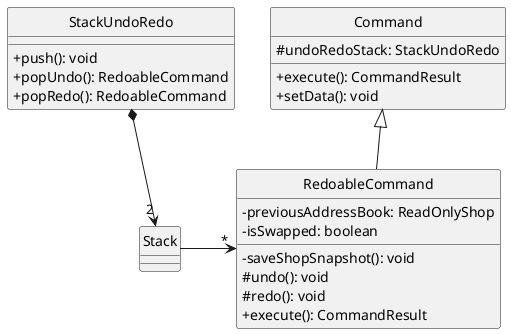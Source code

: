 @startuml
hide circle
skinparam classAttributeIconSize 0

Command <|-- RedoableCommand
StackUndoRedo *--> "2" Stack
RedoableCommand "*" <-left-  Stack
class Command {
  # undoRedoStack: StackUndoRedo
  + execute(): CommandResult
  + setData(): void
}



class RedoableCommand
 {
   - previousAddressBook: ReadOnlyShop
   - isSwapped: boolean
   - saveShopSnapshot(): void
   # undo(): void
   # redo(): void
   + execute(): CommandResult
}

class StackUndoRedo {
    + push(): void
    + popUndo(): RedoableCommand
    + popRedo(): RedoableCommand
}

class Stack {
}

class Stack {

}
@enduml
